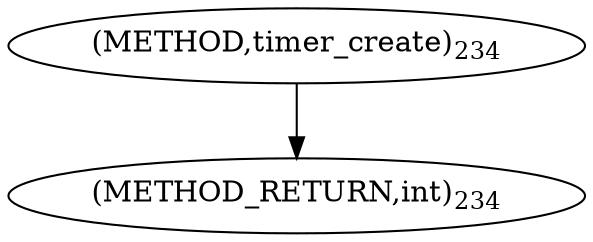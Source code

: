 digraph "timer_create" {  
"7996" [label = <(METHOD,timer_create)<SUB>234</SUB>> ]
"8000" [label = <(METHOD_RETURN,int)<SUB>234</SUB>> ]
  "7996" -> "8000" 
}

